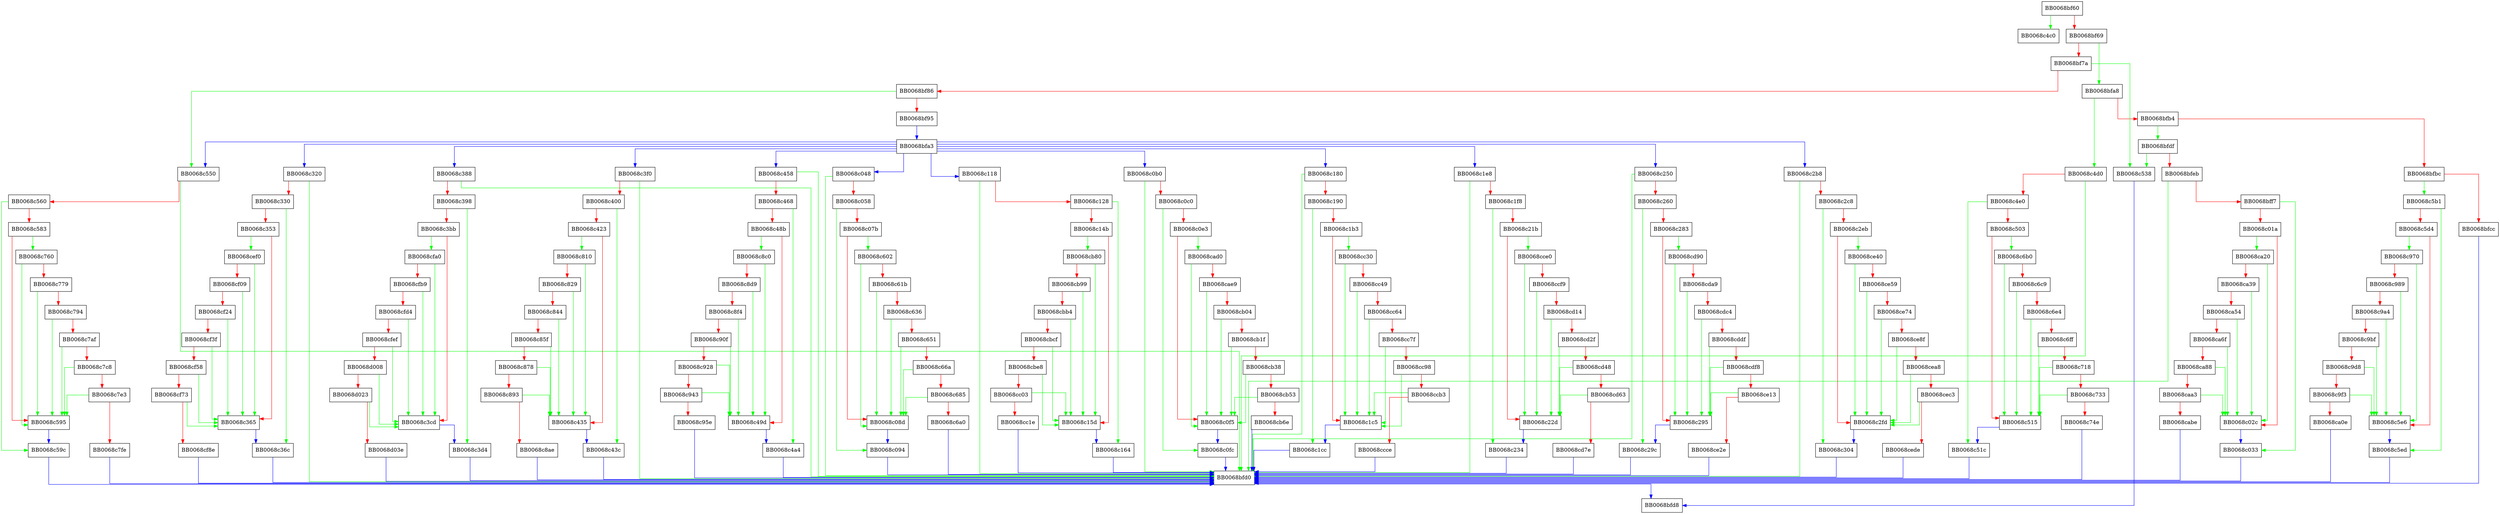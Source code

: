digraph padlock_ciphers {
  node [shape="box"];
  graph [splines=ortho];
  BB0068bf60 -> BB0068c4c0 [color="green"];
  BB0068bf60 -> BB0068bf69 [color="red"];
  BB0068bf69 -> BB0068bfa8 [color="green"];
  BB0068bf69 -> BB0068bf7a [color="red"];
  BB0068bf7a -> BB0068c538 [color="green"];
  BB0068bf7a -> BB0068bf86 [color="red"];
  BB0068bf86 -> BB0068c550 [color="green"];
  BB0068bf86 -> BB0068bf95 [color="red"];
  BB0068bf95 -> BB0068bfa3 [color="blue"];
  BB0068bfa3 -> BB0068c180 [color="blue"];
  BB0068bfa3 -> BB0068c1e8 [color="blue"];
  BB0068bfa3 -> BB0068c250 [color="blue"];
  BB0068bfa3 -> BB0068c2b8 [color="blue"];
  BB0068bfa3 -> BB0068c320 [color="blue"];
  BB0068bfa3 -> BB0068c388 [color="blue"];
  BB0068bfa3 -> BB0068c3f0 [color="blue"];
  BB0068bfa3 -> BB0068c458 [color="blue"];
  BB0068bfa3 -> BB0068c048 [color="blue"];
  BB0068bfa3 -> BB0068c118 [color="blue"];
  BB0068bfa3 -> BB0068c0b0 [color="blue"];
  BB0068bfa3 -> BB0068c550 [color="blue"];
  BB0068bfa8 -> BB0068c4d0 [color="green"];
  BB0068bfa8 -> BB0068bfb4 [color="red"];
  BB0068bfb4 -> BB0068bfdf [color="green"];
  BB0068bfb4 -> BB0068bfbc [color="red"];
  BB0068bfbc -> BB0068c5b1 [color="green"];
  BB0068bfbc -> BB0068bfcc [color="red"];
  BB0068bfcc -> BB0068bfd0 [color="blue"];
  BB0068bfd0 -> BB0068bfd8 [color="blue"];
  BB0068bfdf -> BB0068c538 [color="green"];
  BB0068bfdf -> BB0068bfeb [color="red"];
  BB0068bfeb -> BB0068bfd0 [color="green"];
  BB0068bfeb -> BB0068bff7 [color="red"];
  BB0068bff7 -> BB0068c033 [color="green"];
  BB0068bff7 -> BB0068c01a [color="red"];
  BB0068c01a -> BB0068ca20 [color="green"];
  BB0068c01a -> BB0068c02c [color="red"];
  BB0068c02c -> BB0068c033 [color="blue"];
  BB0068c033 -> BB0068bfd0 [color="blue"];
  BB0068c048 -> BB0068bfd0 [color="green"];
  BB0068c048 -> BB0068c058 [color="red"];
  BB0068c058 -> BB0068c094 [color="green"];
  BB0068c058 -> BB0068c07b [color="red"];
  BB0068c07b -> BB0068c602 [color="green"];
  BB0068c07b -> BB0068c08d [color="red"];
  BB0068c08d -> BB0068c094 [color="blue"];
  BB0068c094 -> BB0068bfd0 [color="blue"];
  BB0068c0b0 -> BB0068bfd0 [color="green"];
  BB0068c0b0 -> BB0068c0c0 [color="red"];
  BB0068c0c0 -> BB0068c0fc [color="green"];
  BB0068c0c0 -> BB0068c0e3 [color="red"];
  BB0068c0e3 -> BB0068cad0 [color="green"];
  BB0068c0e3 -> BB0068c0f5 [color="red"];
  BB0068c0f5 -> BB0068c0fc [color="blue"];
  BB0068c0fc -> BB0068bfd0 [color="blue"];
  BB0068c118 -> BB0068bfd0 [color="green"];
  BB0068c118 -> BB0068c128 [color="red"];
  BB0068c128 -> BB0068c164 [color="green"];
  BB0068c128 -> BB0068c14b [color="red"];
  BB0068c14b -> BB0068cb80 [color="green"];
  BB0068c14b -> BB0068c15d [color="red"];
  BB0068c15d -> BB0068c164 [color="blue"];
  BB0068c164 -> BB0068bfd0 [color="blue"];
  BB0068c180 -> BB0068bfd0 [color="green"];
  BB0068c180 -> BB0068c190 [color="red"];
  BB0068c190 -> BB0068c1cc [color="green"];
  BB0068c190 -> BB0068c1b3 [color="red"];
  BB0068c1b3 -> BB0068cc30 [color="green"];
  BB0068c1b3 -> BB0068c1c5 [color="red"];
  BB0068c1c5 -> BB0068c1cc [color="blue"];
  BB0068c1cc -> BB0068bfd0 [color="blue"];
  BB0068c1e8 -> BB0068bfd0 [color="green"];
  BB0068c1e8 -> BB0068c1f8 [color="red"];
  BB0068c1f8 -> BB0068c234 [color="green"];
  BB0068c1f8 -> BB0068c21b [color="red"];
  BB0068c21b -> BB0068cce0 [color="green"];
  BB0068c21b -> BB0068c22d [color="red"];
  BB0068c22d -> BB0068c234 [color="blue"];
  BB0068c234 -> BB0068bfd0 [color="blue"];
  BB0068c250 -> BB0068bfd0 [color="green"];
  BB0068c250 -> BB0068c260 [color="red"];
  BB0068c260 -> BB0068c29c [color="green"];
  BB0068c260 -> BB0068c283 [color="red"];
  BB0068c283 -> BB0068cd90 [color="green"];
  BB0068c283 -> BB0068c295 [color="red"];
  BB0068c295 -> BB0068c29c [color="blue"];
  BB0068c29c -> BB0068bfd0 [color="blue"];
  BB0068c2b8 -> BB0068bfd0 [color="green"];
  BB0068c2b8 -> BB0068c2c8 [color="red"];
  BB0068c2c8 -> BB0068c304 [color="green"];
  BB0068c2c8 -> BB0068c2eb [color="red"];
  BB0068c2eb -> BB0068ce40 [color="green"];
  BB0068c2eb -> BB0068c2fd [color="red"];
  BB0068c2fd -> BB0068c304 [color="blue"];
  BB0068c304 -> BB0068bfd0 [color="blue"];
  BB0068c320 -> BB0068bfd0 [color="green"];
  BB0068c320 -> BB0068c330 [color="red"];
  BB0068c330 -> BB0068c36c [color="green"];
  BB0068c330 -> BB0068c353 [color="red"];
  BB0068c353 -> BB0068cef0 [color="green"];
  BB0068c353 -> BB0068c365 [color="red"];
  BB0068c365 -> BB0068c36c [color="blue"];
  BB0068c36c -> BB0068bfd0 [color="blue"];
  BB0068c388 -> BB0068bfd0 [color="green"];
  BB0068c388 -> BB0068c398 [color="red"];
  BB0068c398 -> BB0068c3d4 [color="green"];
  BB0068c398 -> BB0068c3bb [color="red"];
  BB0068c3bb -> BB0068cfa0 [color="green"];
  BB0068c3bb -> BB0068c3cd [color="red"];
  BB0068c3cd -> BB0068c3d4 [color="blue"];
  BB0068c3d4 -> BB0068bfd0 [color="blue"];
  BB0068c3f0 -> BB0068bfd0 [color="green"];
  BB0068c3f0 -> BB0068c400 [color="red"];
  BB0068c400 -> BB0068c43c [color="green"];
  BB0068c400 -> BB0068c423 [color="red"];
  BB0068c423 -> BB0068c810 [color="green"];
  BB0068c423 -> BB0068c435 [color="red"];
  BB0068c435 -> BB0068c43c [color="blue"];
  BB0068c43c -> BB0068bfd0 [color="blue"];
  BB0068c458 -> BB0068bfd0 [color="green"];
  BB0068c458 -> BB0068c468 [color="red"];
  BB0068c468 -> BB0068c4a4 [color="green"];
  BB0068c468 -> BB0068c48b [color="red"];
  BB0068c48b -> BB0068c8c0 [color="green"];
  BB0068c48b -> BB0068c49d [color="red"];
  BB0068c49d -> BB0068c4a4 [color="blue"];
  BB0068c4a4 -> BB0068bfd0 [color="blue"];
  BB0068c4d0 -> BB0068bfd0 [color="green"];
  BB0068c4d0 -> BB0068c4e0 [color="red"];
  BB0068c4e0 -> BB0068c51c [color="green"];
  BB0068c4e0 -> BB0068c503 [color="red"];
  BB0068c503 -> BB0068c6b0 [color="green"];
  BB0068c503 -> BB0068c515 [color="red"];
  BB0068c515 -> BB0068c51c [color="blue"];
  BB0068c51c -> BB0068bfd0 [color="blue"];
  BB0068c538 -> BB0068bfd8 [color="blue"];
  BB0068c550 -> BB0068bfd0 [color="green"];
  BB0068c550 -> BB0068c560 [color="red"];
  BB0068c560 -> BB0068c59c [color="green"];
  BB0068c560 -> BB0068c583 [color="red"];
  BB0068c583 -> BB0068c760 [color="green"];
  BB0068c583 -> BB0068c595 [color="red"];
  BB0068c595 -> BB0068c59c [color="blue"];
  BB0068c59c -> BB0068bfd0 [color="blue"];
  BB0068c5b1 -> BB0068c5ed [color="green"];
  BB0068c5b1 -> BB0068c5d4 [color="red"];
  BB0068c5d4 -> BB0068c970 [color="green"];
  BB0068c5d4 -> BB0068c5e6 [color="red"];
  BB0068c5e6 -> BB0068c5ed [color="blue"];
  BB0068c5ed -> BB0068bfd0 [color="blue"];
  BB0068c602 -> BB0068c08d [color="green"];
  BB0068c602 -> BB0068c61b [color="red"];
  BB0068c61b -> BB0068c08d [color="green"];
  BB0068c61b -> BB0068c636 [color="red"];
  BB0068c636 -> BB0068c08d [color="green"];
  BB0068c636 -> BB0068c651 [color="red"];
  BB0068c651 -> BB0068c08d [color="green"];
  BB0068c651 -> BB0068c66a [color="red"];
  BB0068c66a -> BB0068c08d [color="green"];
  BB0068c66a -> BB0068c685 [color="red"];
  BB0068c685 -> BB0068c08d [color="green"];
  BB0068c685 -> BB0068c6a0 [color="red"];
  BB0068c6a0 -> BB0068bfd0 [color="blue"];
  BB0068c6b0 -> BB0068c515 [color="green"];
  BB0068c6b0 -> BB0068c6c9 [color="red"];
  BB0068c6c9 -> BB0068c515 [color="green"];
  BB0068c6c9 -> BB0068c6e4 [color="red"];
  BB0068c6e4 -> BB0068c515 [color="green"];
  BB0068c6e4 -> BB0068c6ff [color="red"];
  BB0068c6ff -> BB0068c515 [color="green"];
  BB0068c6ff -> BB0068c718 [color="red"];
  BB0068c718 -> BB0068c515 [color="green"];
  BB0068c718 -> BB0068c733 [color="red"];
  BB0068c733 -> BB0068c515 [color="green"];
  BB0068c733 -> BB0068c74e [color="red"];
  BB0068c74e -> BB0068bfd0 [color="blue"];
  BB0068c760 -> BB0068c595 [color="green"];
  BB0068c760 -> BB0068c779 [color="red"];
  BB0068c779 -> BB0068c595 [color="green"];
  BB0068c779 -> BB0068c794 [color="red"];
  BB0068c794 -> BB0068c595 [color="green"];
  BB0068c794 -> BB0068c7af [color="red"];
  BB0068c7af -> BB0068c595 [color="green"];
  BB0068c7af -> BB0068c7c8 [color="red"];
  BB0068c7c8 -> BB0068c595 [color="green"];
  BB0068c7c8 -> BB0068c7e3 [color="red"];
  BB0068c7e3 -> BB0068c595 [color="green"];
  BB0068c7e3 -> BB0068c7fe [color="red"];
  BB0068c7fe -> BB0068bfd0 [color="blue"];
  BB0068c810 -> BB0068c435 [color="green"];
  BB0068c810 -> BB0068c829 [color="red"];
  BB0068c829 -> BB0068c435 [color="green"];
  BB0068c829 -> BB0068c844 [color="red"];
  BB0068c844 -> BB0068c435 [color="green"];
  BB0068c844 -> BB0068c85f [color="red"];
  BB0068c85f -> BB0068c435 [color="green"];
  BB0068c85f -> BB0068c878 [color="red"];
  BB0068c878 -> BB0068c435 [color="green"];
  BB0068c878 -> BB0068c893 [color="red"];
  BB0068c893 -> BB0068c435 [color="green"];
  BB0068c893 -> BB0068c8ae [color="red"];
  BB0068c8ae -> BB0068bfd0 [color="blue"];
  BB0068c8c0 -> BB0068c49d [color="green"];
  BB0068c8c0 -> BB0068c8d9 [color="red"];
  BB0068c8d9 -> BB0068c49d [color="green"];
  BB0068c8d9 -> BB0068c8f4 [color="red"];
  BB0068c8f4 -> BB0068c49d [color="green"];
  BB0068c8f4 -> BB0068c90f [color="red"];
  BB0068c90f -> BB0068c49d [color="green"];
  BB0068c90f -> BB0068c928 [color="red"];
  BB0068c928 -> BB0068c49d [color="green"];
  BB0068c928 -> BB0068c943 [color="red"];
  BB0068c943 -> BB0068c49d [color="green"];
  BB0068c943 -> BB0068c95e [color="red"];
  BB0068c95e -> BB0068bfd0 [color="blue"];
  BB0068c970 -> BB0068c5e6 [color="green"];
  BB0068c970 -> BB0068c989 [color="red"];
  BB0068c989 -> BB0068c5e6 [color="green"];
  BB0068c989 -> BB0068c9a4 [color="red"];
  BB0068c9a4 -> BB0068c5e6 [color="green"];
  BB0068c9a4 -> BB0068c9bf [color="red"];
  BB0068c9bf -> BB0068c5e6 [color="green"];
  BB0068c9bf -> BB0068c9d8 [color="red"];
  BB0068c9d8 -> BB0068c5e6 [color="green"];
  BB0068c9d8 -> BB0068c9f3 [color="red"];
  BB0068c9f3 -> BB0068c5e6 [color="green"];
  BB0068c9f3 -> BB0068ca0e [color="red"];
  BB0068ca0e -> BB0068bfd0 [color="blue"];
  BB0068ca20 -> BB0068c02c [color="green"];
  BB0068ca20 -> BB0068ca39 [color="red"];
  BB0068ca39 -> BB0068c02c [color="green"];
  BB0068ca39 -> BB0068ca54 [color="red"];
  BB0068ca54 -> BB0068c02c [color="green"];
  BB0068ca54 -> BB0068ca6f [color="red"];
  BB0068ca6f -> BB0068c02c [color="green"];
  BB0068ca6f -> BB0068ca88 [color="red"];
  BB0068ca88 -> BB0068c02c [color="green"];
  BB0068ca88 -> BB0068caa3 [color="red"];
  BB0068caa3 -> BB0068c02c [color="green"];
  BB0068caa3 -> BB0068cabe [color="red"];
  BB0068cabe -> BB0068bfd0 [color="blue"];
  BB0068cad0 -> BB0068c0f5 [color="green"];
  BB0068cad0 -> BB0068cae9 [color="red"];
  BB0068cae9 -> BB0068c0f5 [color="green"];
  BB0068cae9 -> BB0068cb04 [color="red"];
  BB0068cb04 -> BB0068c0f5 [color="green"];
  BB0068cb04 -> BB0068cb1f [color="red"];
  BB0068cb1f -> BB0068c0f5 [color="green"];
  BB0068cb1f -> BB0068cb38 [color="red"];
  BB0068cb38 -> BB0068c0f5 [color="green"];
  BB0068cb38 -> BB0068cb53 [color="red"];
  BB0068cb53 -> BB0068c0f5 [color="green"];
  BB0068cb53 -> BB0068cb6e [color="red"];
  BB0068cb6e -> BB0068bfd0 [color="blue"];
  BB0068cb80 -> BB0068c15d [color="green"];
  BB0068cb80 -> BB0068cb99 [color="red"];
  BB0068cb99 -> BB0068c15d [color="green"];
  BB0068cb99 -> BB0068cbb4 [color="red"];
  BB0068cbb4 -> BB0068c15d [color="green"];
  BB0068cbb4 -> BB0068cbcf [color="red"];
  BB0068cbcf -> BB0068c15d [color="green"];
  BB0068cbcf -> BB0068cbe8 [color="red"];
  BB0068cbe8 -> BB0068c15d [color="green"];
  BB0068cbe8 -> BB0068cc03 [color="red"];
  BB0068cc03 -> BB0068c15d [color="green"];
  BB0068cc03 -> BB0068cc1e [color="red"];
  BB0068cc1e -> BB0068bfd0 [color="blue"];
  BB0068cc30 -> BB0068c1c5 [color="green"];
  BB0068cc30 -> BB0068cc49 [color="red"];
  BB0068cc49 -> BB0068c1c5 [color="green"];
  BB0068cc49 -> BB0068cc64 [color="red"];
  BB0068cc64 -> BB0068c1c5 [color="green"];
  BB0068cc64 -> BB0068cc7f [color="red"];
  BB0068cc7f -> BB0068c1c5 [color="green"];
  BB0068cc7f -> BB0068cc98 [color="red"];
  BB0068cc98 -> BB0068c1c5 [color="green"];
  BB0068cc98 -> BB0068ccb3 [color="red"];
  BB0068ccb3 -> BB0068c1c5 [color="green"];
  BB0068ccb3 -> BB0068ccce [color="red"];
  BB0068ccce -> BB0068bfd0 [color="blue"];
  BB0068cce0 -> BB0068c22d [color="green"];
  BB0068cce0 -> BB0068ccf9 [color="red"];
  BB0068ccf9 -> BB0068c22d [color="green"];
  BB0068ccf9 -> BB0068cd14 [color="red"];
  BB0068cd14 -> BB0068c22d [color="green"];
  BB0068cd14 -> BB0068cd2f [color="red"];
  BB0068cd2f -> BB0068c22d [color="green"];
  BB0068cd2f -> BB0068cd48 [color="red"];
  BB0068cd48 -> BB0068c22d [color="green"];
  BB0068cd48 -> BB0068cd63 [color="red"];
  BB0068cd63 -> BB0068c22d [color="green"];
  BB0068cd63 -> BB0068cd7e [color="red"];
  BB0068cd7e -> BB0068bfd0 [color="blue"];
  BB0068cd90 -> BB0068c295 [color="green"];
  BB0068cd90 -> BB0068cda9 [color="red"];
  BB0068cda9 -> BB0068c295 [color="green"];
  BB0068cda9 -> BB0068cdc4 [color="red"];
  BB0068cdc4 -> BB0068c295 [color="green"];
  BB0068cdc4 -> BB0068cddf [color="red"];
  BB0068cddf -> BB0068c295 [color="green"];
  BB0068cddf -> BB0068cdf8 [color="red"];
  BB0068cdf8 -> BB0068c295 [color="green"];
  BB0068cdf8 -> BB0068ce13 [color="red"];
  BB0068ce13 -> BB0068c295 [color="green"];
  BB0068ce13 -> BB0068ce2e [color="red"];
  BB0068ce2e -> BB0068bfd0 [color="blue"];
  BB0068ce40 -> BB0068c2fd [color="green"];
  BB0068ce40 -> BB0068ce59 [color="red"];
  BB0068ce59 -> BB0068c2fd [color="green"];
  BB0068ce59 -> BB0068ce74 [color="red"];
  BB0068ce74 -> BB0068c2fd [color="green"];
  BB0068ce74 -> BB0068ce8f [color="red"];
  BB0068ce8f -> BB0068c2fd [color="green"];
  BB0068ce8f -> BB0068cea8 [color="red"];
  BB0068cea8 -> BB0068c2fd [color="green"];
  BB0068cea8 -> BB0068cec3 [color="red"];
  BB0068cec3 -> BB0068c2fd [color="green"];
  BB0068cec3 -> BB0068cede [color="red"];
  BB0068cede -> BB0068bfd0 [color="blue"];
  BB0068cef0 -> BB0068c365 [color="green"];
  BB0068cef0 -> BB0068cf09 [color="red"];
  BB0068cf09 -> BB0068c365 [color="green"];
  BB0068cf09 -> BB0068cf24 [color="red"];
  BB0068cf24 -> BB0068c365 [color="green"];
  BB0068cf24 -> BB0068cf3f [color="red"];
  BB0068cf3f -> BB0068c365 [color="green"];
  BB0068cf3f -> BB0068cf58 [color="red"];
  BB0068cf58 -> BB0068c365 [color="green"];
  BB0068cf58 -> BB0068cf73 [color="red"];
  BB0068cf73 -> BB0068c365 [color="green"];
  BB0068cf73 -> BB0068cf8e [color="red"];
  BB0068cf8e -> BB0068bfd0 [color="blue"];
  BB0068cfa0 -> BB0068c3cd [color="green"];
  BB0068cfa0 -> BB0068cfb9 [color="red"];
  BB0068cfb9 -> BB0068c3cd [color="green"];
  BB0068cfb9 -> BB0068cfd4 [color="red"];
  BB0068cfd4 -> BB0068c3cd [color="green"];
  BB0068cfd4 -> BB0068cfef [color="red"];
  BB0068cfef -> BB0068c3cd [color="green"];
  BB0068cfef -> BB0068d008 [color="red"];
  BB0068d008 -> BB0068c3cd [color="green"];
  BB0068d008 -> BB0068d023 [color="red"];
  BB0068d023 -> BB0068c3cd [color="green"];
  BB0068d023 -> BB0068d03e [color="red"];
  BB0068d03e -> BB0068bfd0 [color="blue"];
}